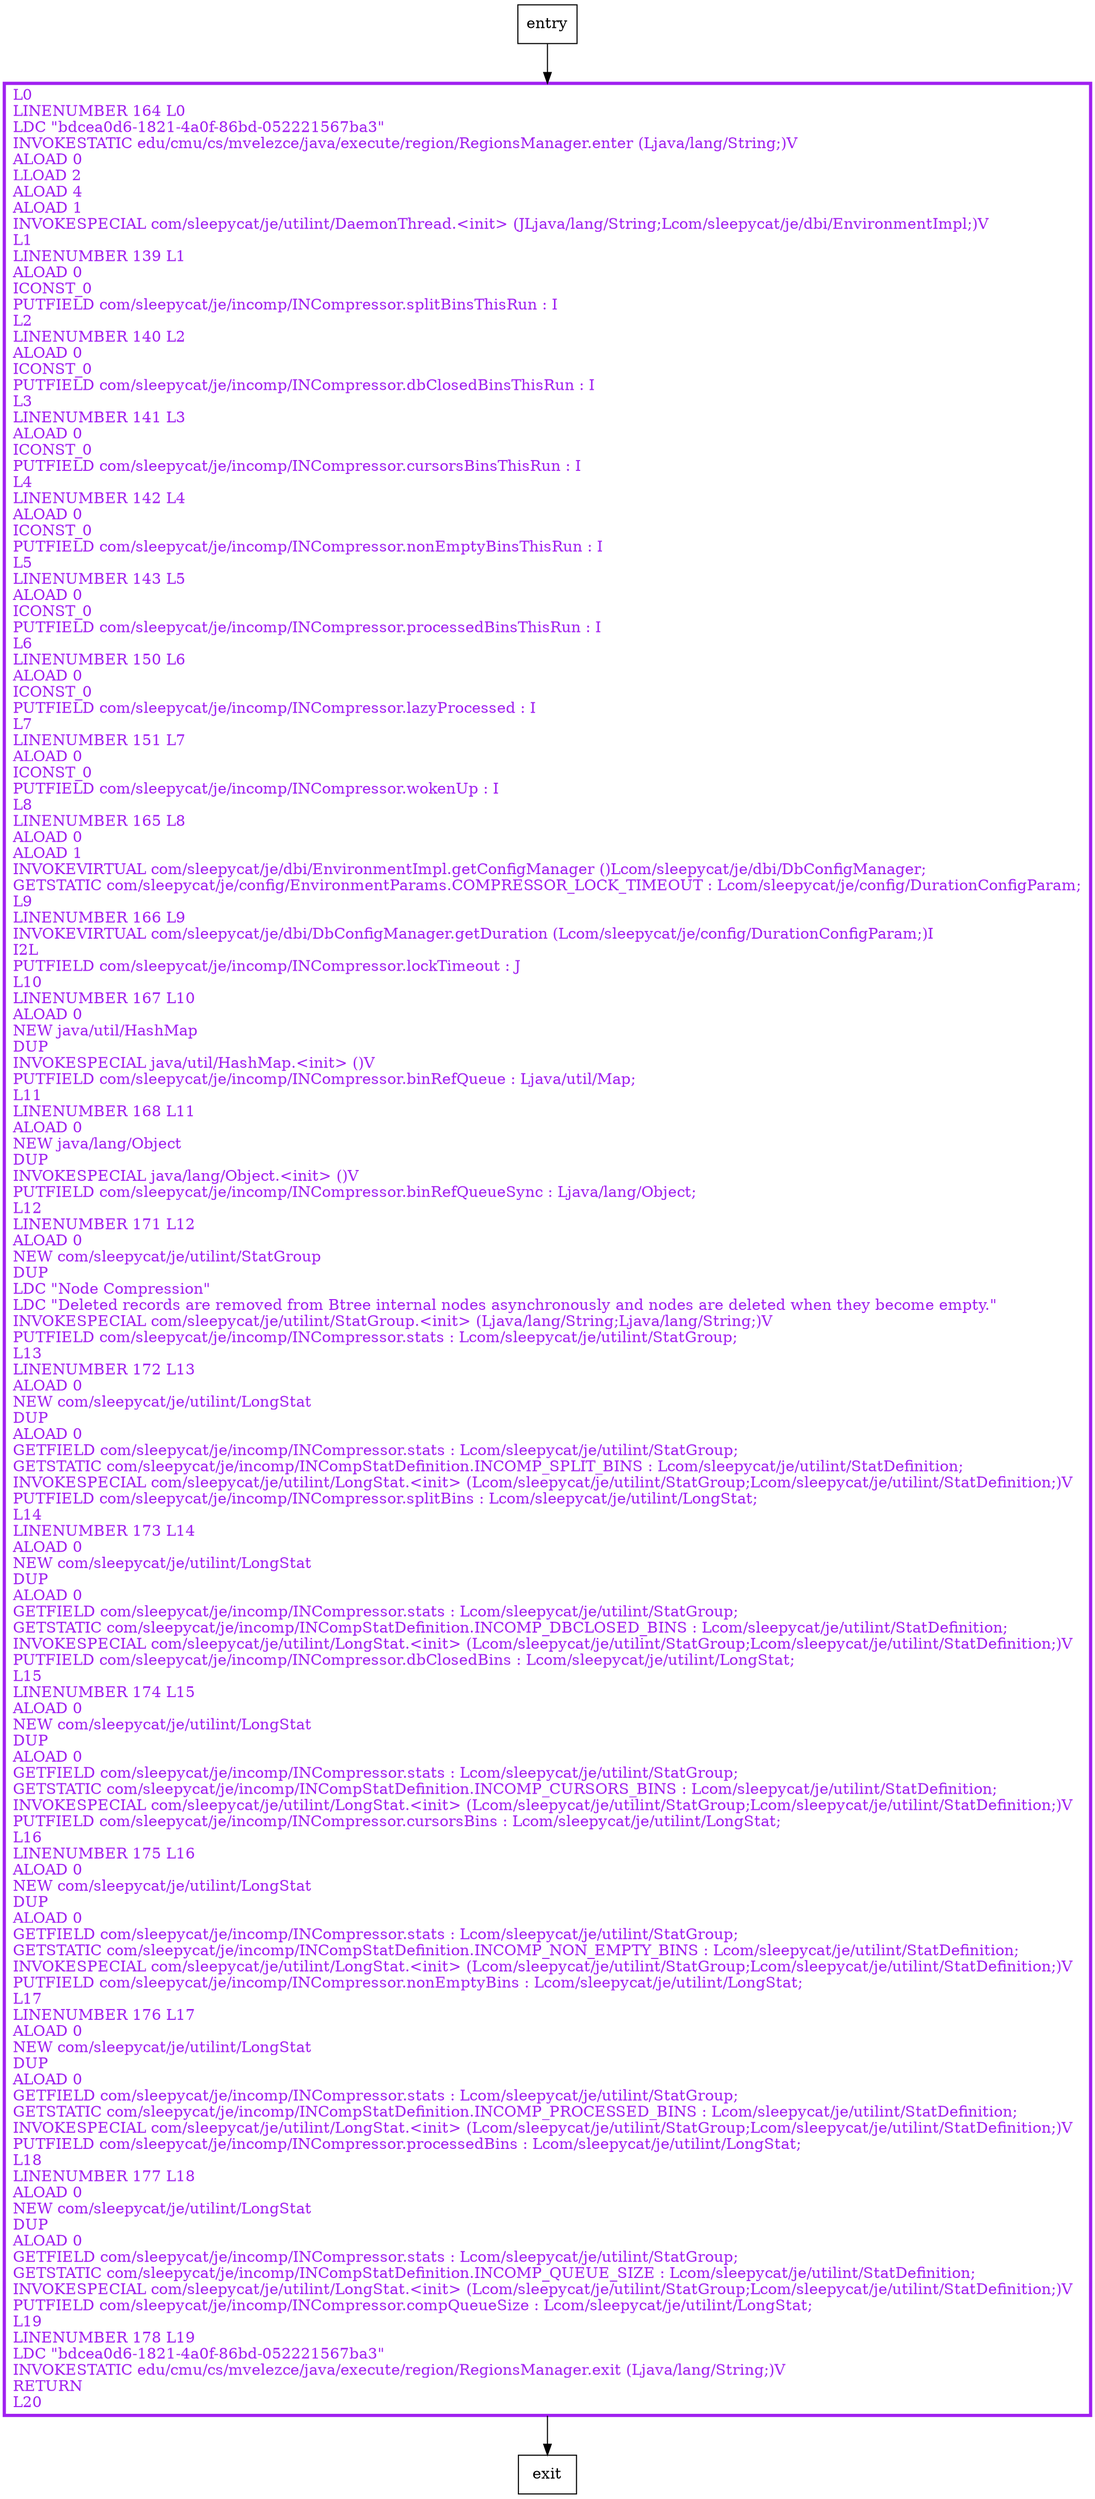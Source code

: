digraph <init> {
node [shape=record];
945150205 [label="L0\lLINENUMBER 164 L0\lLDC \"bdcea0d6-1821-4a0f-86bd-052221567ba3\"\lINVOKESTATIC edu/cmu/cs/mvelezce/java/execute/region/RegionsManager.enter (Ljava/lang/String;)V\lALOAD 0\lLLOAD 2\lALOAD 4\lALOAD 1\lINVOKESPECIAL com/sleepycat/je/utilint/DaemonThread.\<init\> (JLjava/lang/String;Lcom/sleepycat/je/dbi/EnvironmentImpl;)V\lL1\lLINENUMBER 139 L1\lALOAD 0\lICONST_0\lPUTFIELD com/sleepycat/je/incomp/INCompressor.splitBinsThisRun : I\lL2\lLINENUMBER 140 L2\lALOAD 0\lICONST_0\lPUTFIELD com/sleepycat/je/incomp/INCompressor.dbClosedBinsThisRun : I\lL3\lLINENUMBER 141 L3\lALOAD 0\lICONST_0\lPUTFIELD com/sleepycat/je/incomp/INCompressor.cursorsBinsThisRun : I\lL4\lLINENUMBER 142 L4\lALOAD 0\lICONST_0\lPUTFIELD com/sleepycat/je/incomp/INCompressor.nonEmptyBinsThisRun : I\lL5\lLINENUMBER 143 L5\lALOAD 0\lICONST_0\lPUTFIELD com/sleepycat/je/incomp/INCompressor.processedBinsThisRun : I\lL6\lLINENUMBER 150 L6\lALOAD 0\lICONST_0\lPUTFIELD com/sleepycat/je/incomp/INCompressor.lazyProcessed : I\lL7\lLINENUMBER 151 L7\lALOAD 0\lICONST_0\lPUTFIELD com/sleepycat/je/incomp/INCompressor.wokenUp : I\lL8\lLINENUMBER 165 L8\lALOAD 0\lALOAD 1\lINVOKEVIRTUAL com/sleepycat/je/dbi/EnvironmentImpl.getConfigManager ()Lcom/sleepycat/je/dbi/DbConfigManager;\lGETSTATIC com/sleepycat/je/config/EnvironmentParams.COMPRESSOR_LOCK_TIMEOUT : Lcom/sleepycat/je/config/DurationConfigParam;\lL9\lLINENUMBER 166 L9\lINVOKEVIRTUAL com/sleepycat/je/dbi/DbConfigManager.getDuration (Lcom/sleepycat/je/config/DurationConfigParam;)I\lI2L\lPUTFIELD com/sleepycat/je/incomp/INCompressor.lockTimeout : J\lL10\lLINENUMBER 167 L10\lALOAD 0\lNEW java/util/HashMap\lDUP\lINVOKESPECIAL java/util/HashMap.\<init\> ()V\lPUTFIELD com/sleepycat/je/incomp/INCompressor.binRefQueue : Ljava/util/Map;\lL11\lLINENUMBER 168 L11\lALOAD 0\lNEW java/lang/Object\lDUP\lINVOKESPECIAL java/lang/Object.\<init\> ()V\lPUTFIELD com/sleepycat/je/incomp/INCompressor.binRefQueueSync : Ljava/lang/Object;\lL12\lLINENUMBER 171 L12\lALOAD 0\lNEW com/sleepycat/je/utilint/StatGroup\lDUP\lLDC \"Node Compression\"\lLDC \"Deleted records are removed from Btree internal nodes asynchronously and nodes are deleted when they become empty.\"\lINVOKESPECIAL com/sleepycat/je/utilint/StatGroup.\<init\> (Ljava/lang/String;Ljava/lang/String;)V\lPUTFIELD com/sleepycat/je/incomp/INCompressor.stats : Lcom/sleepycat/je/utilint/StatGroup;\lL13\lLINENUMBER 172 L13\lALOAD 0\lNEW com/sleepycat/je/utilint/LongStat\lDUP\lALOAD 0\lGETFIELD com/sleepycat/je/incomp/INCompressor.stats : Lcom/sleepycat/je/utilint/StatGroup;\lGETSTATIC com/sleepycat/je/incomp/INCompStatDefinition.INCOMP_SPLIT_BINS : Lcom/sleepycat/je/utilint/StatDefinition;\lINVOKESPECIAL com/sleepycat/je/utilint/LongStat.\<init\> (Lcom/sleepycat/je/utilint/StatGroup;Lcom/sleepycat/je/utilint/StatDefinition;)V\lPUTFIELD com/sleepycat/je/incomp/INCompressor.splitBins : Lcom/sleepycat/je/utilint/LongStat;\lL14\lLINENUMBER 173 L14\lALOAD 0\lNEW com/sleepycat/je/utilint/LongStat\lDUP\lALOAD 0\lGETFIELD com/sleepycat/je/incomp/INCompressor.stats : Lcom/sleepycat/je/utilint/StatGroup;\lGETSTATIC com/sleepycat/je/incomp/INCompStatDefinition.INCOMP_DBCLOSED_BINS : Lcom/sleepycat/je/utilint/StatDefinition;\lINVOKESPECIAL com/sleepycat/je/utilint/LongStat.\<init\> (Lcom/sleepycat/je/utilint/StatGroup;Lcom/sleepycat/je/utilint/StatDefinition;)V\lPUTFIELD com/sleepycat/je/incomp/INCompressor.dbClosedBins : Lcom/sleepycat/je/utilint/LongStat;\lL15\lLINENUMBER 174 L15\lALOAD 0\lNEW com/sleepycat/je/utilint/LongStat\lDUP\lALOAD 0\lGETFIELD com/sleepycat/je/incomp/INCompressor.stats : Lcom/sleepycat/je/utilint/StatGroup;\lGETSTATIC com/sleepycat/je/incomp/INCompStatDefinition.INCOMP_CURSORS_BINS : Lcom/sleepycat/je/utilint/StatDefinition;\lINVOKESPECIAL com/sleepycat/je/utilint/LongStat.\<init\> (Lcom/sleepycat/je/utilint/StatGroup;Lcom/sleepycat/je/utilint/StatDefinition;)V\lPUTFIELD com/sleepycat/je/incomp/INCompressor.cursorsBins : Lcom/sleepycat/je/utilint/LongStat;\lL16\lLINENUMBER 175 L16\lALOAD 0\lNEW com/sleepycat/je/utilint/LongStat\lDUP\lALOAD 0\lGETFIELD com/sleepycat/je/incomp/INCompressor.stats : Lcom/sleepycat/je/utilint/StatGroup;\lGETSTATIC com/sleepycat/je/incomp/INCompStatDefinition.INCOMP_NON_EMPTY_BINS : Lcom/sleepycat/je/utilint/StatDefinition;\lINVOKESPECIAL com/sleepycat/je/utilint/LongStat.\<init\> (Lcom/sleepycat/je/utilint/StatGroup;Lcom/sleepycat/je/utilint/StatDefinition;)V\lPUTFIELD com/sleepycat/je/incomp/INCompressor.nonEmptyBins : Lcom/sleepycat/je/utilint/LongStat;\lL17\lLINENUMBER 176 L17\lALOAD 0\lNEW com/sleepycat/je/utilint/LongStat\lDUP\lALOAD 0\lGETFIELD com/sleepycat/je/incomp/INCompressor.stats : Lcom/sleepycat/je/utilint/StatGroup;\lGETSTATIC com/sleepycat/je/incomp/INCompStatDefinition.INCOMP_PROCESSED_BINS : Lcom/sleepycat/je/utilint/StatDefinition;\lINVOKESPECIAL com/sleepycat/je/utilint/LongStat.\<init\> (Lcom/sleepycat/je/utilint/StatGroup;Lcom/sleepycat/je/utilint/StatDefinition;)V\lPUTFIELD com/sleepycat/je/incomp/INCompressor.processedBins : Lcom/sleepycat/je/utilint/LongStat;\lL18\lLINENUMBER 177 L18\lALOAD 0\lNEW com/sleepycat/je/utilint/LongStat\lDUP\lALOAD 0\lGETFIELD com/sleepycat/je/incomp/INCompressor.stats : Lcom/sleepycat/je/utilint/StatGroup;\lGETSTATIC com/sleepycat/je/incomp/INCompStatDefinition.INCOMP_QUEUE_SIZE : Lcom/sleepycat/je/utilint/StatDefinition;\lINVOKESPECIAL com/sleepycat/je/utilint/LongStat.\<init\> (Lcom/sleepycat/je/utilint/StatGroup;Lcom/sleepycat/je/utilint/StatDefinition;)V\lPUTFIELD com/sleepycat/je/incomp/INCompressor.compQueueSize : Lcom/sleepycat/je/utilint/LongStat;\lL19\lLINENUMBER 178 L19\lLDC \"bdcea0d6-1821-4a0f-86bd-052221567ba3\"\lINVOKESTATIC edu/cmu/cs/mvelezce/java/execute/region/RegionsManager.exit (Ljava/lang/String;)V\lRETURN\lL20\l"];
entry;
exit;
entry -> 945150205
945150205 -> exit
945150205[fontcolor="purple", penwidth=3, color="purple"];
}
